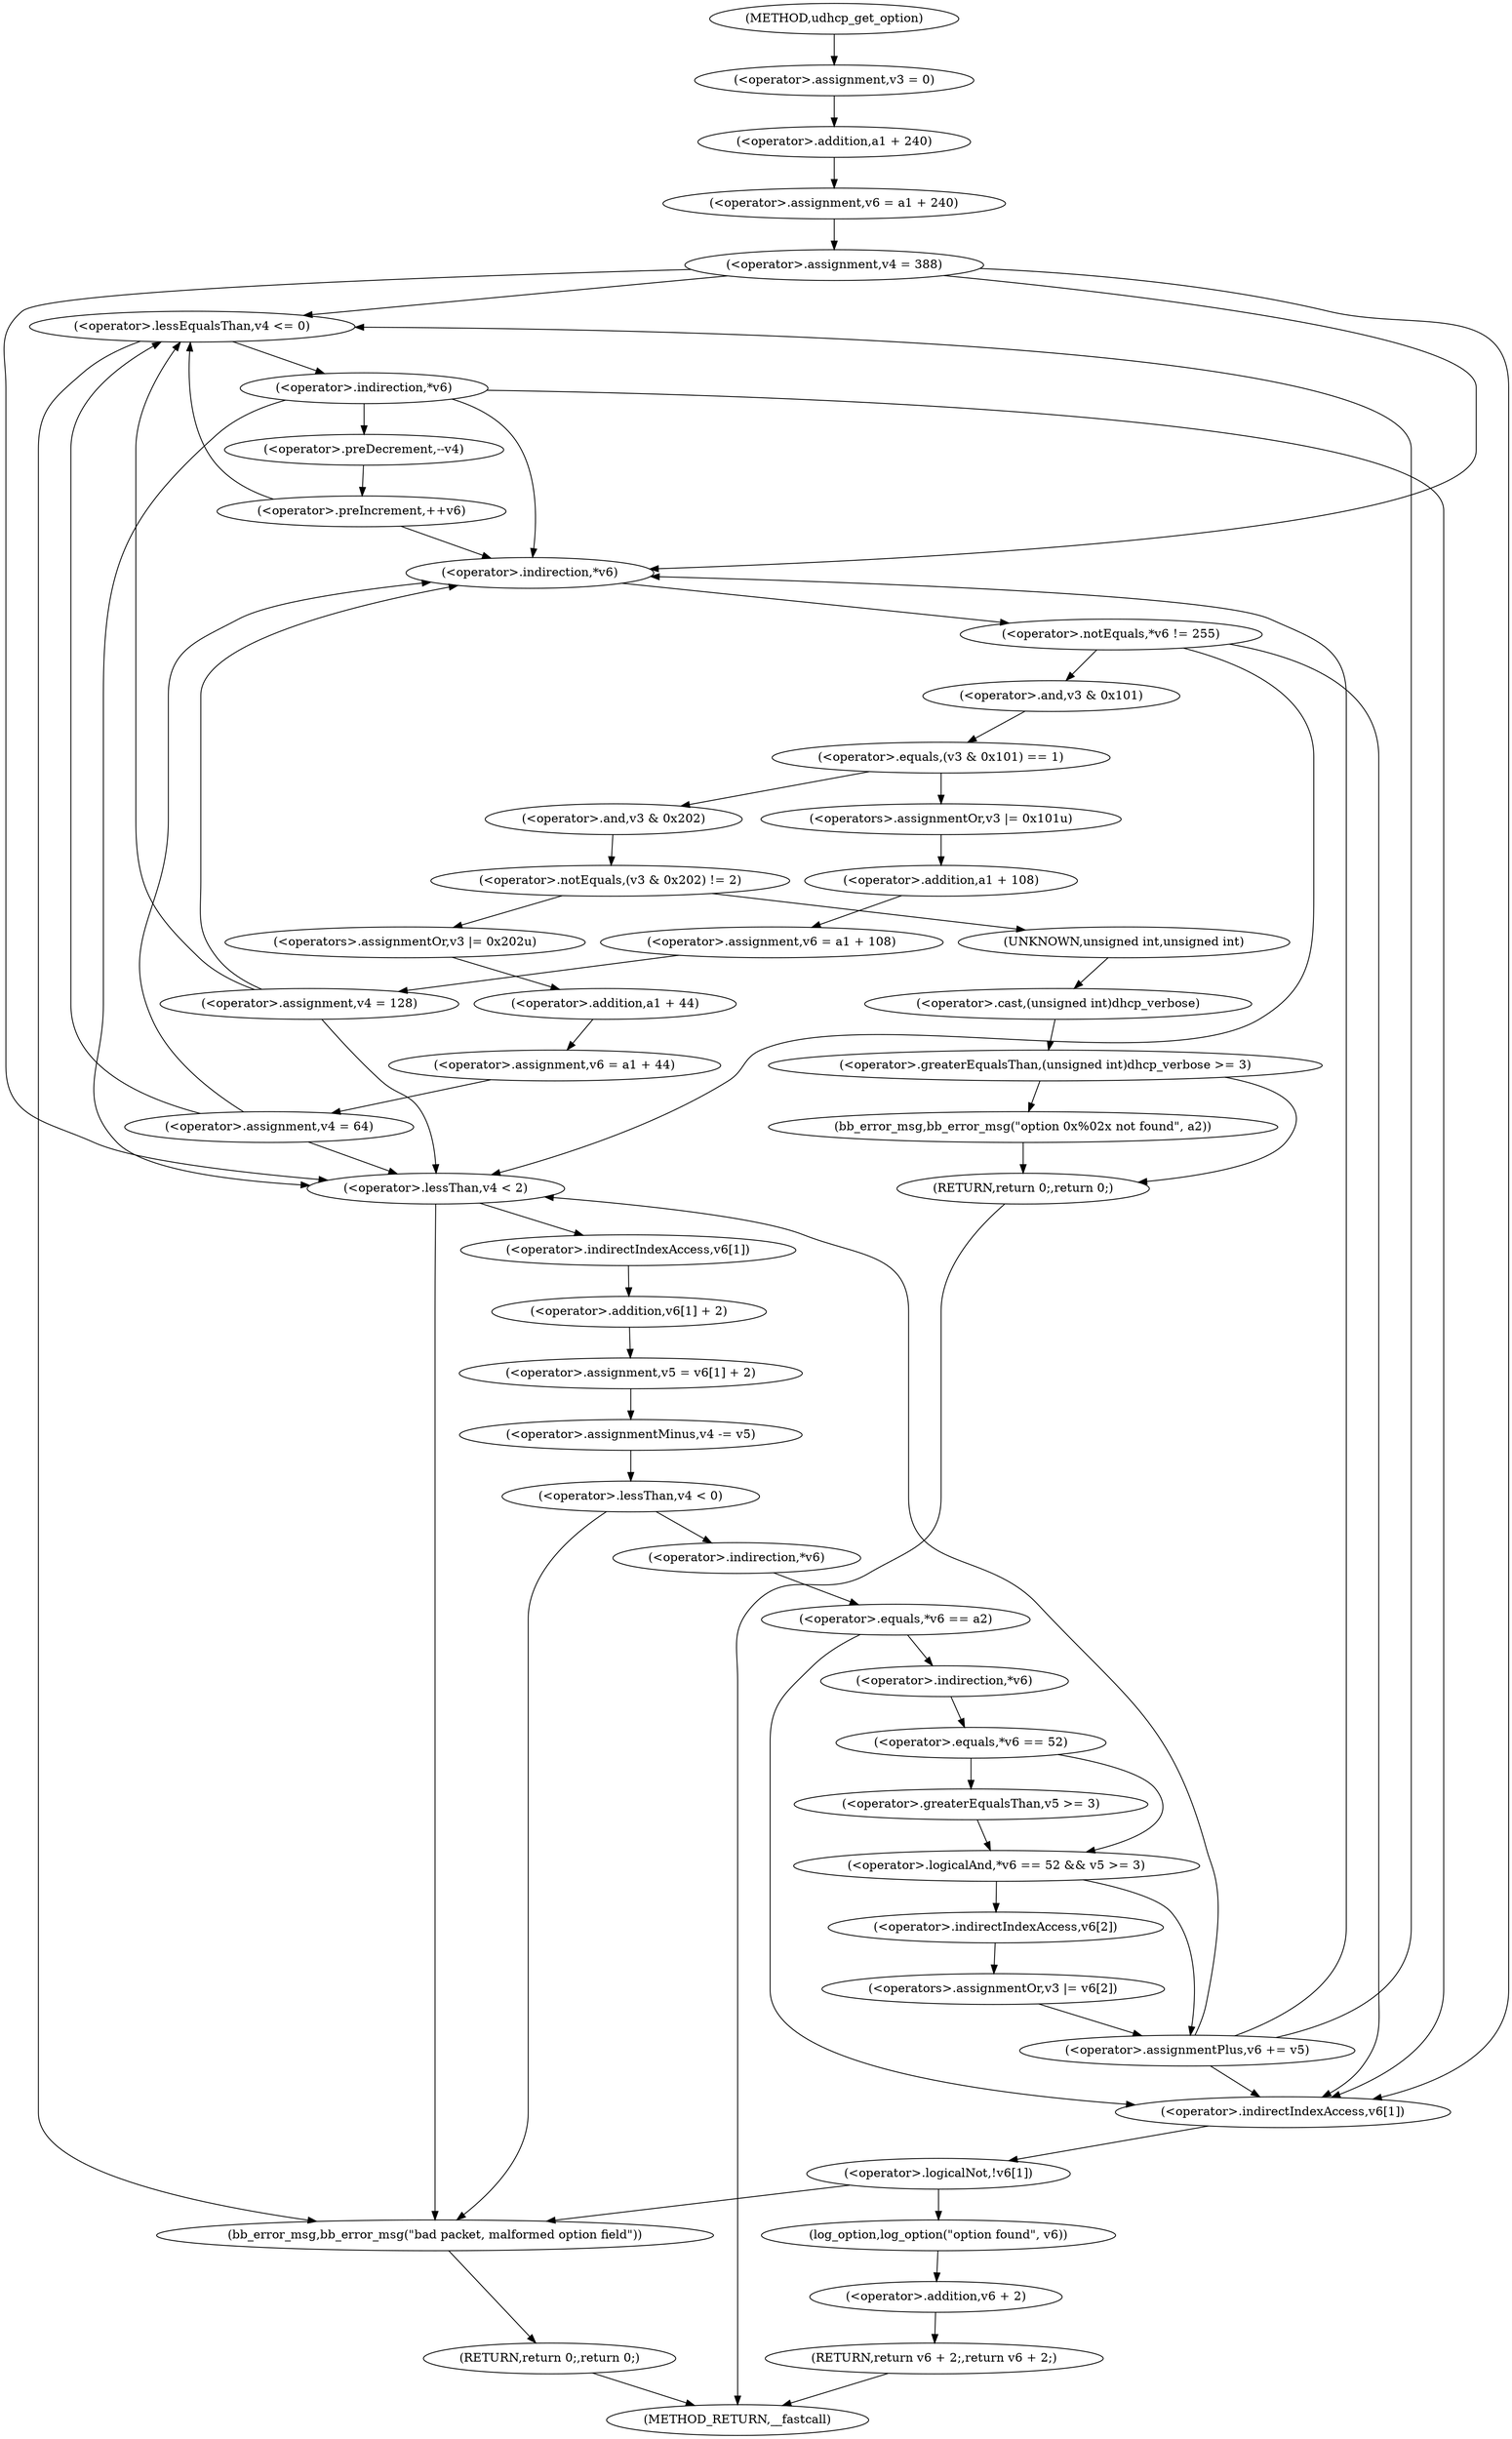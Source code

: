 digraph udhcp_get_option {  
"1000113" [label = "(<operator>.assignment,v3 = 0)" ]
"1000116" [label = "(<operator>.assignment,v6 = a1 + 240)" ]
"1000118" [label = "(<operator>.addition,a1 + 240)" ]
"1000121" [label = "(<operator>.assignment,v4 = 388)" ]
"1000134" [label = "(<operator>.lessEqualsThan,v4 <= 0)" ]
"1000139" [label = "(<operator>.indirection,*v6)" ]
"1000142" [label = "(<operator>.preDecrement,--v4)" ]
"1000144" [label = "(<operator>.preIncrement,++v6)" ]
"1000147" [label = "(<operator>.notEquals,*v6 != 255)" ]
"1000148" [label = "(<operator>.indirection,*v6)" ]
"1000153" [label = "(<operator>.equals,(v3 & 0x101) == 1)" ]
"1000154" [label = "(<operator>.and,v3 & 0x101)" ]
"1000159" [label = "(<operators>.assignmentOr,v3 |= 0x101u)" ]
"1000162" [label = "(<operator>.assignment,v6 = a1 + 108)" ]
"1000164" [label = "(<operator>.addition,a1 + 108)" ]
"1000167" [label = "(<operator>.assignment,v4 = 128)" ]
"1000173" [label = "(<operator>.notEquals,(v3 & 0x202) != 2)" ]
"1000174" [label = "(<operator>.and,v3 & 0x202)" ]
"1000180" [label = "(<operator>.greaterEqualsThan,(unsigned int)dhcp_verbose >= 3)" ]
"1000181" [label = "(<operator>.cast,(unsigned int)dhcp_verbose)" ]
"1000182" [label = "(UNKNOWN,unsigned int,unsigned int)" ]
"1000185" [label = "(bb_error_msg,bb_error_msg(\"option 0x%02x not found\", a2))" ]
"1000188" [label = "(RETURN,return 0;,return 0;)" ]
"1000190" [label = "(<operators>.assignmentOr,v3 |= 0x202u)" ]
"1000193" [label = "(<operator>.assignment,v6 = a1 + 44)" ]
"1000195" [label = "(<operator>.addition,a1 + 44)" ]
"1000198" [label = "(<operator>.assignment,v4 = 64)" ]
"1000202" [label = "(<operator>.lessThan,v4 < 2)" ]
"1000206" [label = "(<operator>.assignment,v5 = v6[1] + 2)" ]
"1000208" [label = "(<operator>.addition,v6[1] + 2)" ]
"1000209" [label = "(<operator>.indirectIndexAccess,v6[1])" ]
"1000213" [label = "(<operator>.assignmentMinus,v4 -= v5)" ]
"1000217" [label = "(<operator>.lessThan,v4 < 0)" ]
"1000222" [label = "(<operator>.equals,*v6 == a2)" ]
"1000223" [label = "(<operator>.indirection,*v6)" ]
"1000228" [label = "(<operator>.logicalAnd,*v6 == 52 && v5 >= 3)" ]
"1000229" [label = "(<operator>.equals,*v6 == 52)" ]
"1000230" [label = "(<operator>.indirection,*v6)" ]
"1000233" [label = "(<operator>.greaterEqualsThan,v5 >= 3)" ]
"1000236" [label = "(<operators>.assignmentOr,v3 |= v6[2])" ]
"1000238" [label = "(<operator>.indirectIndexAccess,v6[2])" ]
"1000241" [label = "(<operator>.assignmentPlus,v6 += v5)" ]
"1000245" [label = "(<operator>.logicalNot,!v6[1])" ]
"1000246" [label = "(<operator>.indirectIndexAccess,v6[1])" ]
"1000251" [label = "(bb_error_msg,bb_error_msg(\"bad packet, malformed option field\"))" ]
"1000253" [label = "(RETURN,return 0;,return 0;)" ]
"1000255" [label = "(log_option,log_option(\"option found\", v6))" ]
"1000258" [label = "(RETURN,return v6 + 2;,return v6 + 2;)" ]
"1000259" [label = "(<operator>.addition,v6 + 2)" ]
"1000105" [label = "(METHOD,udhcp_get_option)" ]
"1000262" [label = "(METHOD_RETURN,__fastcall)" ]
  "1000113" -> "1000118" 
  "1000116" -> "1000121" 
  "1000118" -> "1000116" 
  "1000121" -> "1000134" 
  "1000121" -> "1000148" 
  "1000121" -> "1000202" 
  "1000121" -> "1000246" 
  "1000134" -> "1000251" 
  "1000134" -> "1000139" 
  "1000139" -> "1000148" 
  "1000139" -> "1000202" 
  "1000139" -> "1000246" 
  "1000139" -> "1000142" 
  "1000142" -> "1000144" 
  "1000144" -> "1000134" 
  "1000144" -> "1000148" 
  "1000147" -> "1000202" 
  "1000147" -> "1000246" 
  "1000147" -> "1000154" 
  "1000148" -> "1000147" 
  "1000153" -> "1000159" 
  "1000153" -> "1000174" 
  "1000154" -> "1000153" 
  "1000159" -> "1000164" 
  "1000162" -> "1000167" 
  "1000164" -> "1000162" 
  "1000167" -> "1000134" 
  "1000167" -> "1000148" 
  "1000167" -> "1000202" 
  "1000173" -> "1000182" 
  "1000173" -> "1000190" 
  "1000174" -> "1000173" 
  "1000180" -> "1000185" 
  "1000180" -> "1000188" 
  "1000181" -> "1000180" 
  "1000182" -> "1000181" 
  "1000185" -> "1000188" 
  "1000188" -> "1000262" 
  "1000190" -> "1000195" 
  "1000193" -> "1000198" 
  "1000195" -> "1000193" 
  "1000198" -> "1000134" 
  "1000198" -> "1000148" 
  "1000198" -> "1000202" 
  "1000202" -> "1000251" 
  "1000202" -> "1000209" 
  "1000206" -> "1000213" 
  "1000208" -> "1000206" 
  "1000209" -> "1000208" 
  "1000213" -> "1000217" 
  "1000217" -> "1000251" 
  "1000217" -> "1000223" 
  "1000222" -> "1000246" 
  "1000222" -> "1000230" 
  "1000223" -> "1000222" 
  "1000228" -> "1000238" 
  "1000228" -> "1000241" 
  "1000229" -> "1000228" 
  "1000229" -> "1000233" 
  "1000230" -> "1000229" 
  "1000233" -> "1000228" 
  "1000236" -> "1000241" 
  "1000238" -> "1000236" 
  "1000241" -> "1000134" 
  "1000241" -> "1000148" 
  "1000241" -> "1000202" 
  "1000241" -> "1000246" 
  "1000245" -> "1000251" 
  "1000245" -> "1000255" 
  "1000246" -> "1000245" 
  "1000251" -> "1000253" 
  "1000253" -> "1000262" 
  "1000255" -> "1000259" 
  "1000258" -> "1000262" 
  "1000259" -> "1000258" 
  "1000105" -> "1000113" 
}

